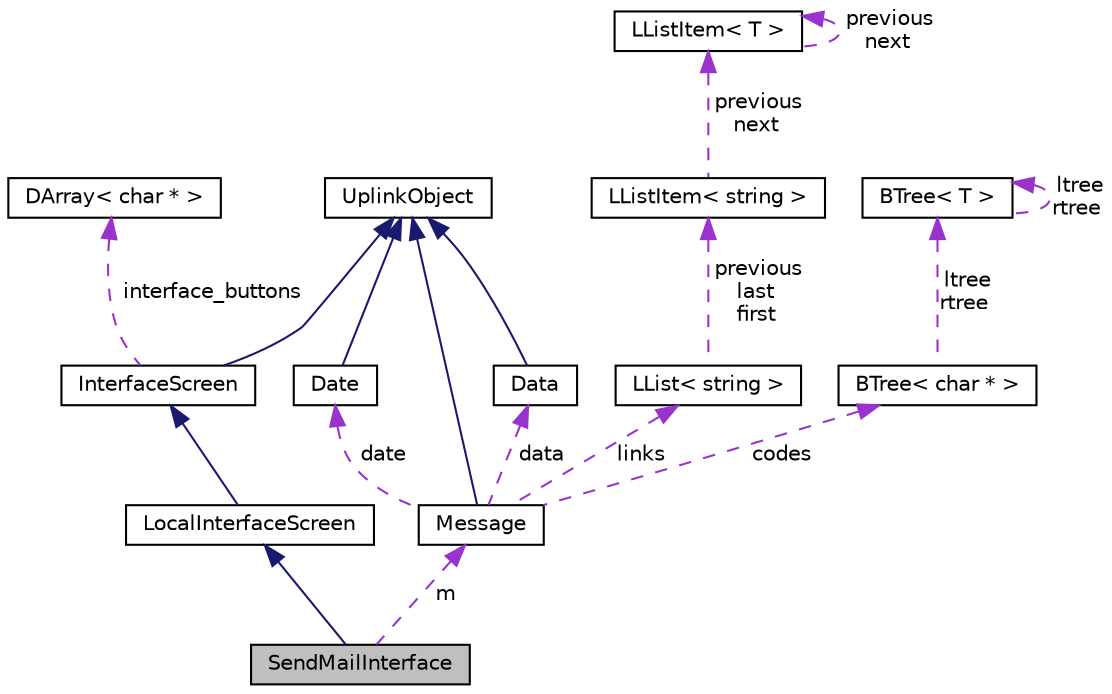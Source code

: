 digraph "SendMailInterface"
{
 // LATEX_PDF_SIZE
  edge [fontname="Helvetica",fontsize="10",labelfontname="Helvetica",labelfontsize="10"];
  node [fontname="Helvetica",fontsize="10",shape=record];
  Node1 [label="SendMailInterface",height=0.2,width=0.4,color="black", fillcolor="grey75", style="filled", fontcolor="black",tooltip="Screen that allows the user to compose an email."];
  Node2 -> Node1 [dir="back",color="midnightblue",fontsize="10",style="solid",fontname="Helvetica"];
  Node2 [label="LocalInterfaceScreen",height=0.2,width=0.4,color="black", fillcolor="white", style="filled",URL="$classLocalInterfaceScreen.html",tooltip="Screen that provides basic functionality of other screens."];
  Node3 -> Node2 [dir="back",color="midnightblue",fontsize="10",style="solid",fontname="Helvetica"];
  Node3 [label="InterfaceScreen",height=0.2,width=0.4,color="black", fillcolor="white", style="filled",URL="$classInterfaceScreen.html",tooltip="InterfaceScreen Class Object."];
  Node4 -> Node3 [dir="back",color="midnightblue",fontsize="10",style="solid",fontname="Helvetica"];
  Node4 [label="UplinkObject",height=0.2,width=0.4,color="black", fillcolor="white", style="filled",URL="$classUplinkObject.html",tooltip="UplinkObject base class."];
  Node5 -> Node3 [dir="back",color="darkorchid3",fontsize="10",style="dashed",label=" interface_buttons" ,fontname="Helvetica"];
  Node5 [label="DArray\< char * \>",height=0.2,width=0.4,color="black", fillcolor="white", style="filled",URL="$classDArray.html",tooltip=" "];
  Node6 -> Node1 [dir="back",color="darkorchid3",fontsize="10",style="dashed",label=" m" ,fontname="Helvetica"];
  Node6 [label="Message",height=0.2,width=0.4,color="black", fillcolor="white", style="filled",URL="$classMessage.html",tooltip=" "];
  Node4 -> Node6 [dir="back",color="midnightblue",fontsize="10",style="solid",fontname="Helvetica"];
  Node7 -> Node6 [dir="back",color="darkorchid3",fontsize="10",style="dashed",label=" links" ,fontname="Helvetica"];
  Node7 [label="LList\< string \>",height=0.2,width=0.4,color="black", fillcolor="white", style="filled",URL="$classLList.html",tooltip=" "];
  Node8 -> Node7 [dir="back",color="darkorchid3",fontsize="10",style="dashed",label=" previous\nlast\nfirst" ,fontname="Helvetica"];
  Node8 [label="LListItem\< string \>",height=0.2,width=0.4,color="black", fillcolor="white", style="filled",URL="$classLListItem.html",tooltip=" "];
  Node9 -> Node8 [dir="back",color="darkorchid3",fontsize="10",style="dashed",label=" previous\nnext" ,fontname="Helvetica"];
  Node9 [label="LListItem\< T \>",height=0.2,width=0.4,color="black", fillcolor="white", style="filled",URL="$classLListItem.html",tooltip=" "];
  Node9 -> Node9 [dir="back",color="darkorchid3",fontsize="10",style="dashed",label=" previous\nnext" ,fontname="Helvetica"];
  Node10 -> Node6 [dir="back",color="darkorchid3",fontsize="10",style="dashed",label=" data" ,fontname="Helvetica"];
  Node10 [label="Data",height=0.2,width=0.4,color="black", fillcolor="white", style="filled",URL="$classData.html",tooltip=" "];
  Node4 -> Node10 [dir="back",color="midnightblue",fontsize="10",style="solid",fontname="Helvetica"];
  Node11 -> Node6 [dir="back",color="darkorchid3",fontsize="10",style="dashed",label=" date" ,fontname="Helvetica"];
  Node11 [label="Date",height=0.2,width=0.4,color="black", fillcolor="white", style="filled",URL="$classDate.html",tooltip=" "];
  Node4 -> Node11 [dir="back",color="midnightblue",fontsize="10",style="solid",fontname="Helvetica"];
  Node12 -> Node6 [dir="back",color="darkorchid3",fontsize="10",style="dashed",label=" codes" ,fontname="Helvetica"];
  Node12 [label="BTree\< char * \>",height=0.2,width=0.4,color="black", fillcolor="white", style="filled",URL="$classBTree.html",tooltip=" "];
  Node13 -> Node12 [dir="back",color="darkorchid3",fontsize="10",style="dashed",label=" ltree\nrtree" ,fontname="Helvetica"];
  Node13 [label="BTree\< T \>",height=0.2,width=0.4,color="black", fillcolor="white", style="filled",URL="$classBTree.html",tooltip=" "];
  Node13 -> Node13 [dir="back",color="darkorchid3",fontsize="10",style="dashed",label=" ltree\nrtree" ,fontname="Helvetica"];
}
